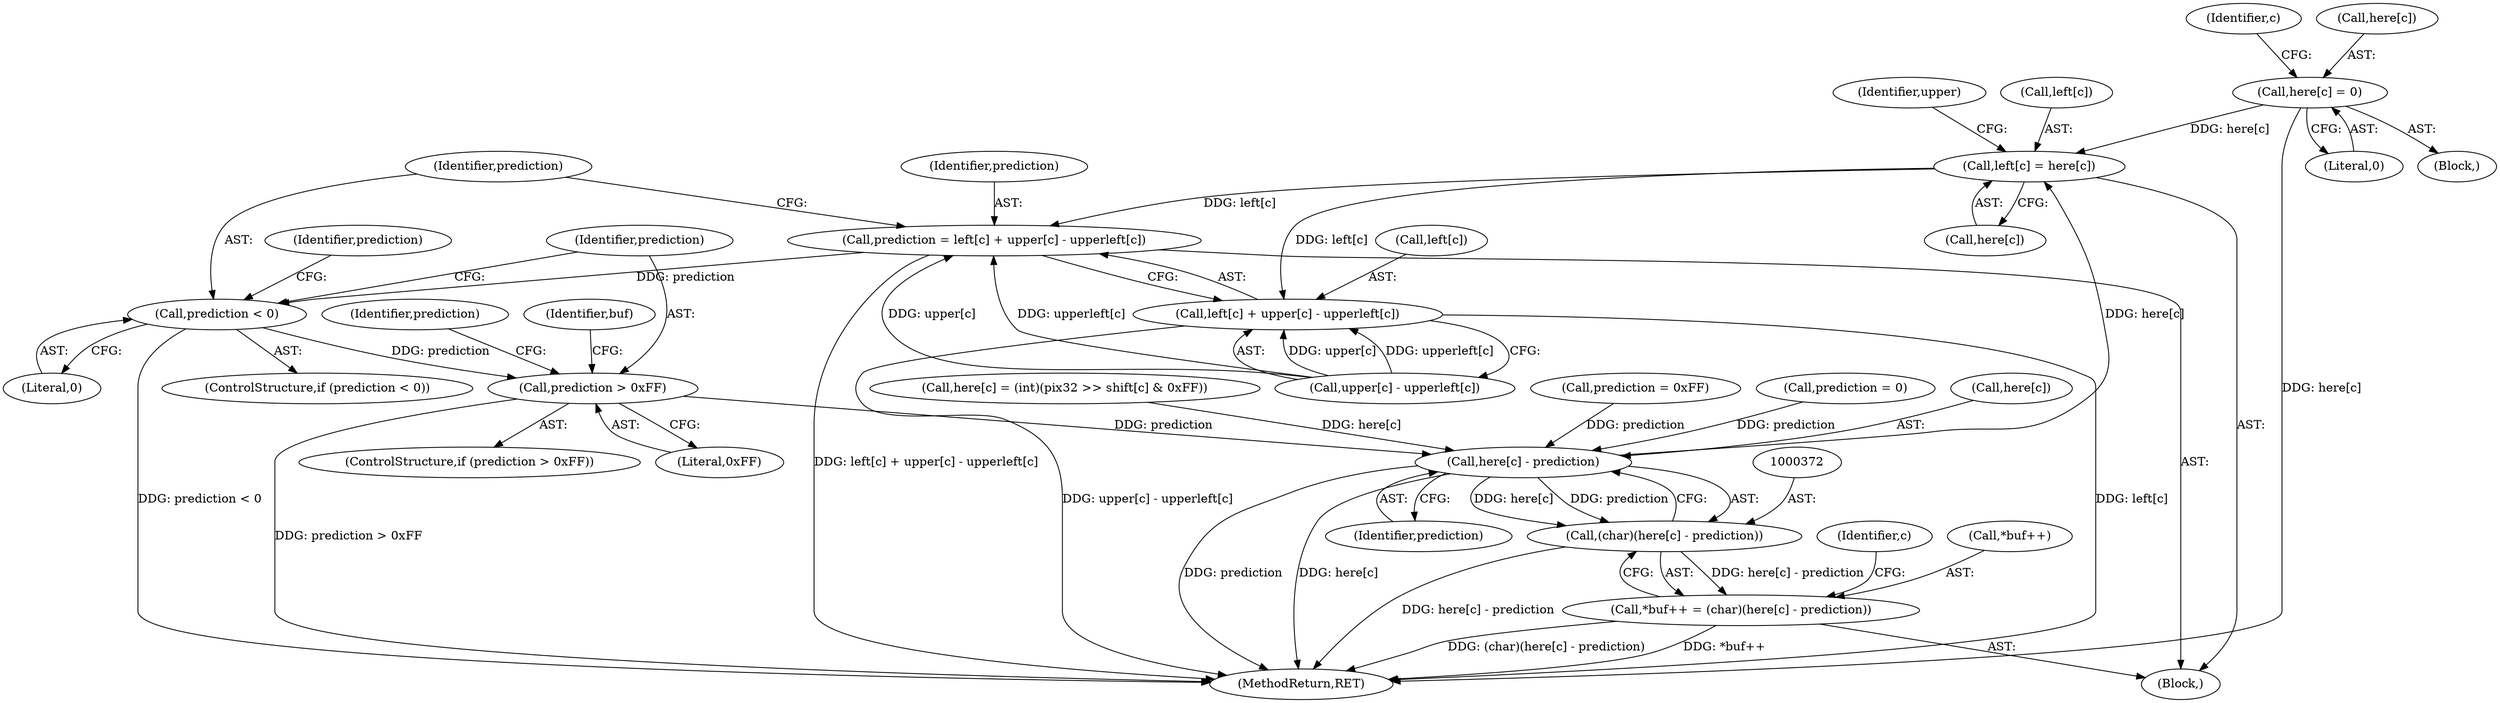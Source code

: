 digraph "0_qemu_9f64916da20eea67121d544698676295bbb105a7_7@array" {
"1000256" [label="(Call,here[c] = 0)"];
"1000304" [label="(Call,left[c] = here[c])"];
"1000337" [label="(Call,prediction = left[c] + upper[c] - upperleft[c])"];
"1000351" [label="(Call,prediction < 0)"];
"1000360" [label="(Call,prediction > 0xFF)"];
"1000373" [label="(Call,here[c] - prediction)"];
"1000371" [label="(Call,(char)(here[c] - prediction))"];
"1000367" [label="(Call,*buf++ = (char)(here[c] - prediction))"];
"1000339" [label="(Call,left[c] + upper[c] - upperleft[c])"];
"1000339" [label="(Call,left[c] + upper[c] - upperleft[c])"];
"1000317" [label="(Call,here[c] = (int)(pix32 >> shift[c] & 0xFF))"];
"1000367" [label="(Call,*buf++ = (char)(here[c] - prediction))"];
"1000368" [label="(Call,*buf++)"];
"1000353" [label="(Literal,0)"];
"1000364" [label="(Call,prediction = 0xFF)"];
"1000371" [label="(Call,(char)(here[c] - prediction))"];
"1000260" [label="(Literal,0)"];
"1000249" [label="(Identifier,c)"];
"1000378" [label="(MethodReturn,RET)"];
"1000338" [label="(Identifier,prediction)"];
"1000305" [label="(Call,left[c])"];
"1000340" [label="(Call,left[c])"];
"1000296" [label="(Block,)"];
"1000304" [label="(Call,left[c] = here[c])"];
"1000352" [label="(Identifier,prediction)"];
"1000355" [label="(Call,prediction = 0)"];
"1000256" [label="(Call,here[c] = 0)"];
"1000365" [label="(Identifier,prediction)"];
"1000313" [label="(Identifier,upper)"];
"1000351" [label="(Call,prediction < 0)"];
"1000257" [label="(Call,here[c])"];
"1000250" [label="(Block,)"];
"1000350" [label="(ControlStructure,if (prediction < 0))"];
"1000356" [label="(Identifier,prediction)"];
"1000359" [label="(ControlStructure,if (prediction > 0xFF))"];
"1000370" [label="(Identifier,buf)"];
"1000377" [label="(Identifier,prediction)"];
"1000295" [label="(Identifier,c)"];
"1000337" [label="(Call,prediction = left[c] + upper[c] - upperleft[c])"];
"1000362" [label="(Literal,0xFF)"];
"1000374" [label="(Call,here[c])"];
"1000373" [label="(Call,here[c] - prediction)"];
"1000343" [label="(Call,upper[c] - upperleft[c])"];
"1000308" [label="(Call,here[c])"];
"1000360" [label="(Call,prediction > 0xFF)"];
"1000361" [label="(Identifier,prediction)"];
"1000256" -> "1000250"  [label="AST: "];
"1000256" -> "1000260"  [label="CFG: "];
"1000257" -> "1000256"  [label="AST: "];
"1000260" -> "1000256"  [label="AST: "];
"1000249" -> "1000256"  [label="CFG: "];
"1000256" -> "1000378"  [label="DDG: here[c]"];
"1000256" -> "1000304"  [label="DDG: here[c]"];
"1000304" -> "1000296"  [label="AST: "];
"1000304" -> "1000308"  [label="CFG: "];
"1000305" -> "1000304"  [label="AST: "];
"1000308" -> "1000304"  [label="AST: "];
"1000313" -> "1000304"  [label="CFG: "];
"1000373" -> "1000304"  [label="DDG: here[c]"];
"1000304" -> "1000337"  [label="DDG: left[c]"];
"1000304" -> "1000339"  [label="DDG: left[c]"];
"1000337" -> "1000296"  [label="AST: "];
"1000337" -> "1000339"  [label="CFG: "];
"1000338" -> "1000337"  [label="AST: "];
"1000339" -> "1000337"  [label="AST: "];
"1000352" -> "1000337"  [label="CFG: "];
"1000337" -> "1000378"  [label="DDG: left[c] + upper[c] - upperleft[c]"];
"1000343" -> "1000337"  [label="DDG: upper[c]"];
"1000343" -> "1000337"  [label="DDG: upperleft[c]"];
"1000337" -> "1000351"  [label="DDG: prediction"];
"1000351" -> "1000350"  [label="AST: "];
"1000351" -> "1000353"  [label="CFG: "];
"1000352" -> "1000351"  [label="AST: "];
"1000353" -> "1000351"  [label="AST: "];
"1000356" -> "1000351"  [label="CFG: "];
"1000361" -> "1000351"  [label="CFG: "];
"1000351" -> "1000378"  [label="DDG: prediction < 0"];
"1000351" -> "1000360"  [label="DDG: prediction"];
"1000360" -> "1000359"  [label="AST: "];
"1000360" -> "1000362"  [label="CFG: "];
"1000361" -> "1000360"  [label="AST: "];
"1000362" -> "1000360"  [label="AST: "];
"1000365" -> "1000360"  [label="CFG: "];
"1000370" -> "1000360"  [label="CFG: "];
"1000360" -> "1000378"  [label="DDG: prediction > 0xFF"];
"1000360" -> "1000373"  [label="DDG: prediction"];
"1000373" -> "1000371"  [label="AST: "];
"1000373" -> "1000377"  [label="CFG: "];
"1000374" -> "1000373"  [label="AST: "];
"1000377" -> "1000373"  [label="AST: "];
"1000371" -> "1000373"  [label="CFG: "];
"1000373" -> "1000378"  [label="DDG: prediction"];
"1000373" -> "1000378"  [label="DDG: here[c]"];
"1000373" -> "1000371"  [label="DDG: here[c]"];
"1000373" -> "1000371"  [label="DDG: prediction"];
"1000317" -> "1000373"  [label="DDG: here[c]"];
"1000364" -> "1000373"  [label="DDG: prediction"];
"1000355" -> "1000373"  [label="DDG: prediction"];
"1000371" -> "1000367"  [label="AST: "];
"1000372" -> "1000371"  [label="AST: "];
"1000367" -> "1000371"  [label="CFG: "];
"1000371" -> "1000378"  [label="DDG: here[c] - prediction"];
"1000371" -> "1000367"  [label="DDG: here[c] - prediction"];
"1000367" -> "1000296"  [label="AST: "];
"1000368" -> "1000367"  [label="AST: "];
"1000295" -> "1000367"  [label="CFG: "];
"1000367" -> "1000378"  [label="DDG: *buf++"];
"1000367" -> "1000378"  [label="DDG: (char)(here[c] - prediction)"];
"1000339" -> "1000343"  [label="CFG: "];
"1000340" -> "1000339"  [label="AST: "];
"1000343" -> "1000339"  [label="AST: "];
"1000339" -> "1000378"  [label="DDG: upper[c] - upperleft[c]"];
"1000339" -> "1000378"  [label="DDG: left[c]"];
"1000343" -> "1000339"  [label="DDG: upper[c]"];
"1000343" -> "1000339"  [label="DDG: upperleft[c]"];
}
